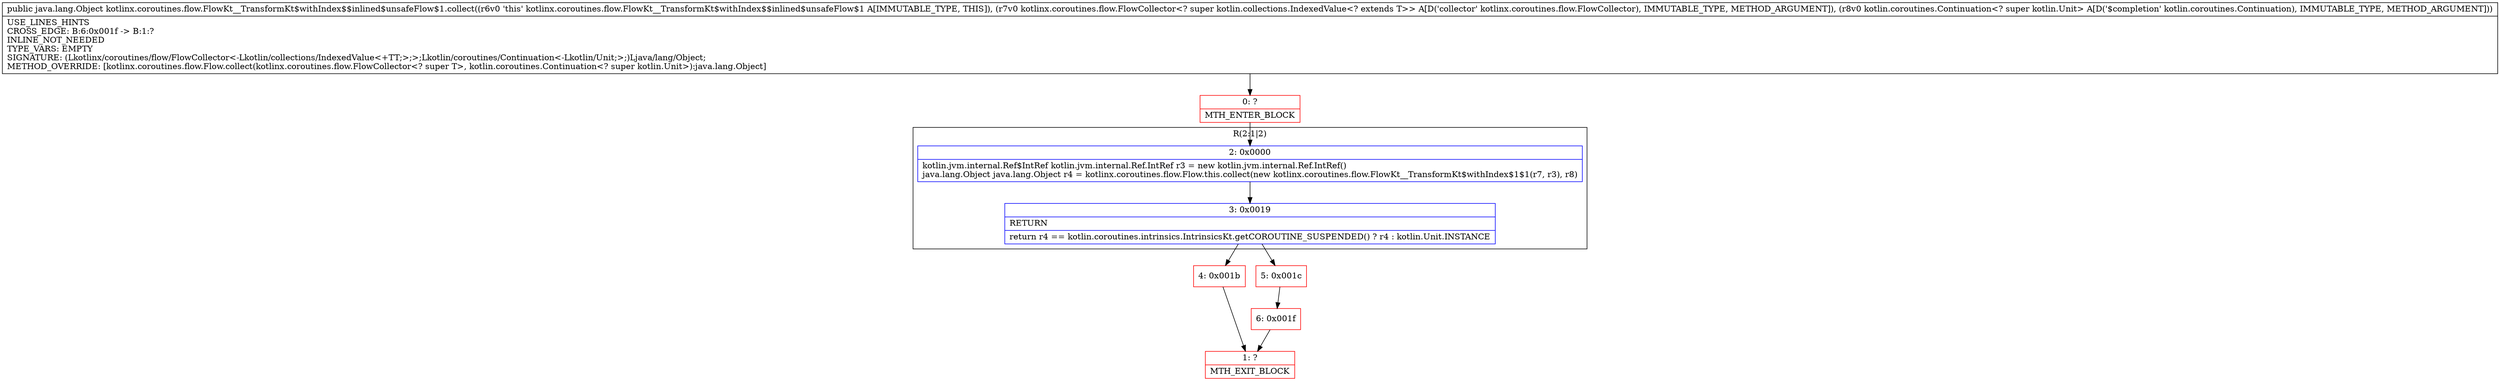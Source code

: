 digraph "CFG forkotlinx.coroutines.flow.FlowKt__TransformKt$withIndex$$inlined$unsafeFlow$1.collect(Lkotlinx\/coroutines\/flow\/FlowCollector;Lkotlin\/coroutines\/Continuation;)Ljava\/lang\/Object;" {
subgraph cluster_Region_83915838 {
label = "R(2:1|2)";
node [shape=record,color=blue];
Node_2 [shape=record,label="{2\:\ 0x0000|kotlin.jvm.internal.Ref$IntRef kotlin.jvm.internal.Ref.IntRef r3 = new kotlin.jvm.internal.Ref.IntRef()\ljava.lang.Object java.lang.Object r4 = kotlinx.coroutines.flow.Flow.this.collect(new kotlinx.coroutines.flow.FlowKt__TransformKt$withIndex$1$1(r7, r3), r8)\l}"];
Node_3 [shape=record,label="{3\:\ 0x0019|RETURN\l|return r4 == kotlin.coroutines.intrinsics.IntrinsicsKt.getCOROUTINE_SUSPENDED() ? r4 : kotlin.Unit.INSTANCE\l}"];
}
Node_0 [shape=record,color=red,label="{0\:\ ?|MTH_ENTER_BLOCK\l}"];
Node_4 [shape=record,color=red,label="{4\:\ 0x001b}"];
Node_1 [shape=record,color=red,label="{1\:\ ?|MTH_EXIT_BLOCK\l}"];
Node_5 [shape=record,color=red,label="{5\:\ 0x001c}"];
Node_6 [shape=record,color=red,label="{6\:\ 0x001f}"];
MethodNode[shape=record,label="{public java.lang.Object kotlinx.coroutines.flow.FlowKt__TransformKt$withIndex$$inlined$unsafeFlow$1.collect((r6v0 'this' kotlinx.coroutines.flow.FlowKt__TransformKt$withIndex$$inlined$unsafeFlow$1 A[IMMUTABLE_TYPE, THIS]), (r7v0 kotlinx.coroutines.flow.FlowCollector\<? super kotlin.collections.IndexedValue\<? extends T\>\> A[D('collector' kotlinx.coroutines.flow.FlowCollector), IMMUTABLE_TYPE, METHOD_ARGUMENT]), (r8v0 kotlin.coroutines.Continuation\<? super kotlin.Unit\> A[D('$completion' kotlin.coroutines.Continuation), IMMUTABLE_TYPE, METHOD_ARGUMENT]))  | USE_LINES_HINTS\lCROSS_EDGE: B:6:0x001f \-\> B:1:?\lINLINE_NOT_NEEDED\lTYPE_VARS: EMPTY\lSIGNATURE: (Lkotlinx\/coroutines\/flow\/FlowCollector\<\-Lkotlin\/collections\/IndexedValue\<+TT;\>;\>;Lkotlin\/coroutines\/Continuation\<\-Lkotlin\/Unit;\>;)Ljava\/lang\/Object;\lMETHOD_OVERRIDE: [kotlinx.coroutines.flow.Flow.collect(kotlinx.coroutines.flow.FlowCollector\<? super T\>, kotlin.coroutines.Continuation\<? super kotlin.Unit\>):java.lang.Object]\l}"];
MethodNode -> Node_0;Node_2 -> Node_3;
Node_3 -> Node_4;
Node_3 -> Node_5;
Node_0 -> Node_2;
Node_4 -> Node_1;
Node_5 -> Node_6;
Node_6 -> Node_1;
}

